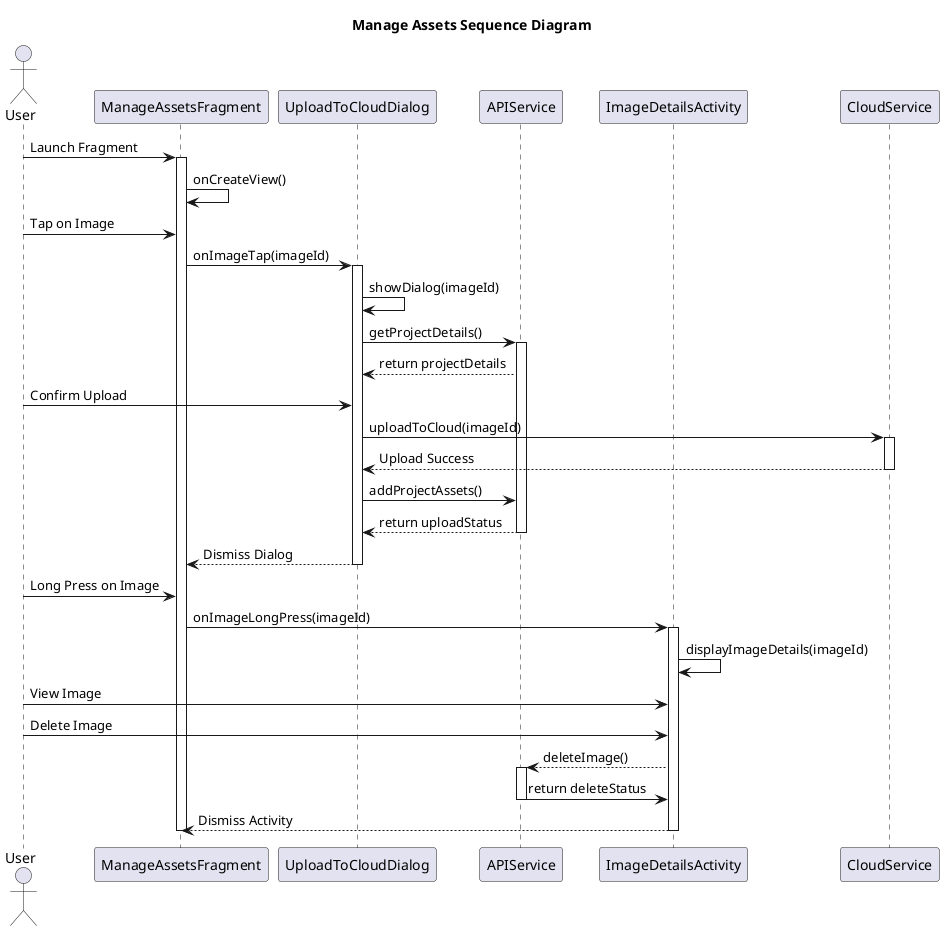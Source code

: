 
@startuml ManageAssetsSequenceDiagram

title Manage Assets Sequence Diagram
actor User
participant ManageAssetsFragment

participant UploadToCloudDialog
participant APIService
participant ImageDetailsActivity
participant CloudService


User -> ManageAssetsFragment : Launch Fragment
activate ManageAssetsFragment
ManageAssetsFragment -> ManageAssetsFragment : onCreateView()

User -> ManageAssetsFragment : Tap on Image
ManageAssetsFragment -> UploadToCloudDialog : onImageTap(imageId)
activate UploadToCloudDialog
UploadToCloudDialog -> UploadToCloudDialog : showDialog(imageId)
UploadToCloudDialog -> APIService : getProjectDetails()
activate APIService
APIService --> UploadToCloudDialog : return projectDetails

User -> UploadToCloudDialog : Confirm Upload
UploadToCloudDialog -> CloudService : uploadToCloud(imageId)
activate CloudService

CloudService --> UploadToCloudDialog : Upload Success
deactivate CloudService
UploadToCloudDialog -> APIService : addProjectAssets()
APIService --> UploadToCloudDialog : return uploadStatus
deactivate APIService
UploadToCloudDialog --> ManageAssetsFragment : Dismiss Dialog

deactivate UploadToCloudDialog


User -> ManageAssetsFragment : Long Press on Image
ManageAssetsFragment -> ImageDetailsActivity : onImageLongPress(imageId)
activate ImageDetailsActivity
ImageDetailsActivity -> ImageDetailsActivity : displayImageDetails(imageId)
User -> ImageDetailsActivity : View Image
User -> ImageDetailsActivity : Delete Image
ImageDetailsActivity --> APIService : deleteImage()
activate APIService
APIService -> ImageDetailsActivity : return deleteStatus
deactivate APIService
ImageDetailsActivity --> ManageAssetsFragment : Dismiss Activity


deactivate ImageDetailsActivity

deactivate ManageAssetsFragment

@enduml
